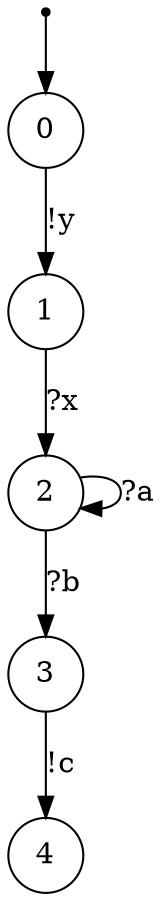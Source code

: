 digraph {
 node [shape=point] ENTRY
 node [shape=circle]
 ENTRY -> 0
0 -> 1 [label="!y"]
1 -> 2 [label="?x"]
2 -> 3 [label="?b"]
3 -> 4 [label="!c"]
2 -> 2 [label="?a"]
}